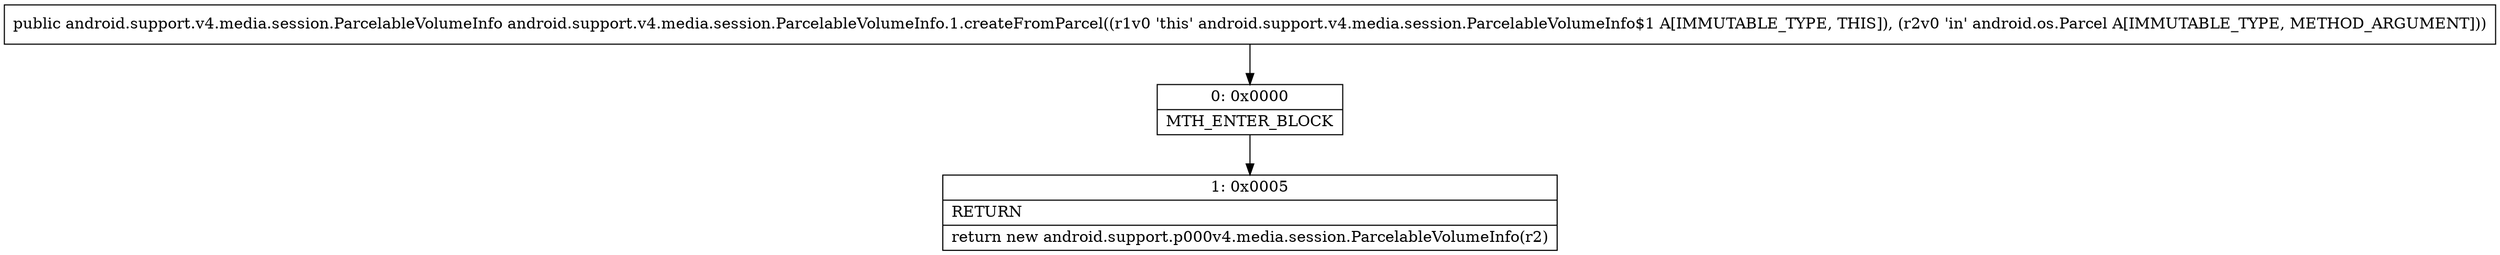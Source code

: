digraph "CFG forandroid.support.v4.media.session.ParcelableVolumeInfo.1.createFromParcel(Landroid\/os\/Parcel;)Landroid\/support\/v4\/media\/session\/ParcelableVolumeInfo;" {
Node_0 [shape=record,label="{0\:\ 0x0000|MTH_ENTER_BLOCK\l}"];
Node_1 [shape=record,label="{1\:\ 0x0005|RETURN\l|return new android.support.p000v4.media.session.ParcelableVolumeInfo(r2)\l}"];
MethodNode[shape=record,label="{public android.support.v4.media.session.ParcelableVolumeInfo android.support.v4.media.session.ParcelableVolumeInfo.1.createFromParcel((r1v0 'this' android.support.v4.media.session.ParcelableVolumeInfo$1 A[IMMUTABLE_TYPE, THIS]), (r2v0 'in' android.os.Parcel A[IMMUTABLE_TYPE, METHOD_ARGUMENT])) }"];
MethodNode -> Node_0;
Node_0 -> Node_1;
}

